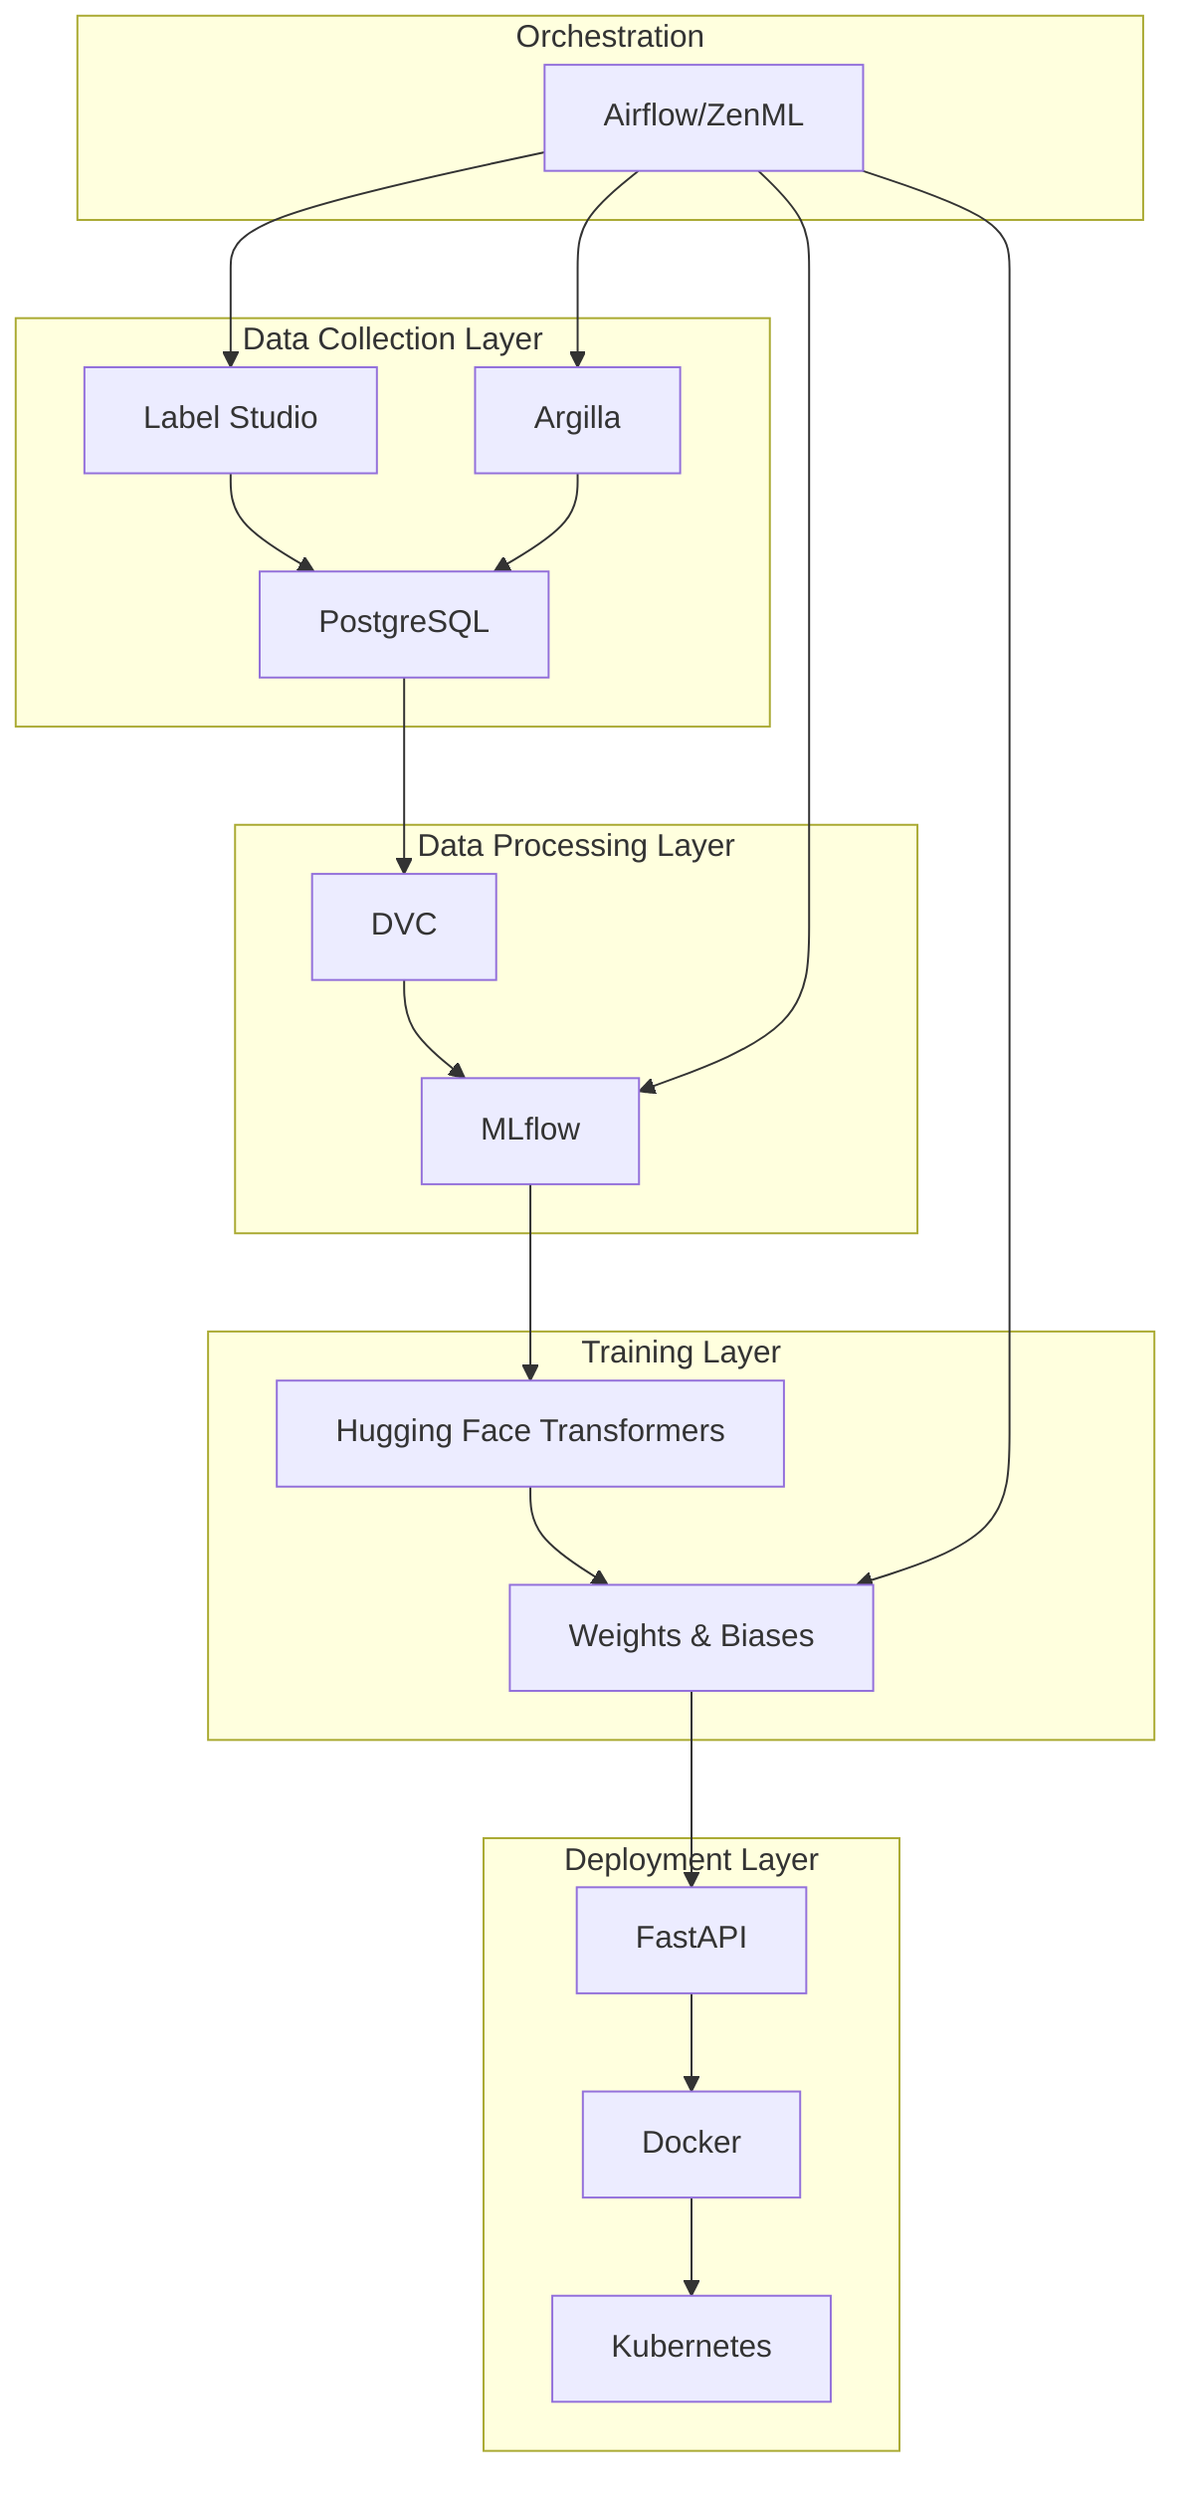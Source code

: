 flowchart TD
    subgraph "Data Collection Layer"
        A[Label Studio] --> B[PostgreSQL]
        C[Argilla] --> B
    end

    subgraph "Data Processing Layer"
        B --> D[DVC]
        D --> E[MLflow]
    end

    subgraph "Training Layer"
        E --> F[Hugging Face Transformers]
        F --> G[Weights & Biases]
    end

    subgraph "Deployment Layer"
        G --> H[FastAPI]
        H --> I[Docker]
        I --> J[Kubernetes]
    end

    subgraph "Orchestration"
        K[Airflow/ZenML] --> A
        K --> C
        K --> E
        K --> G
    end